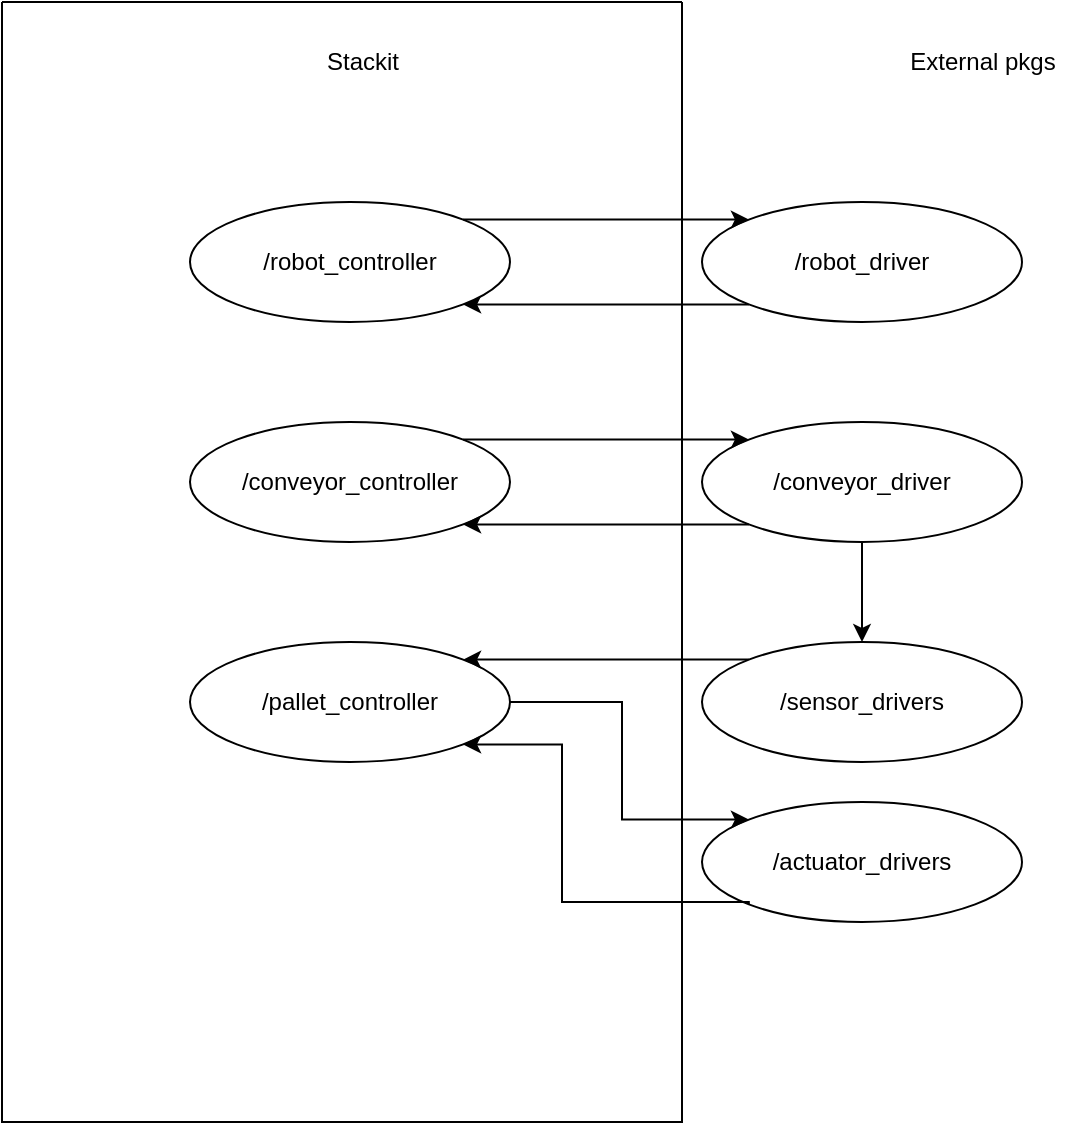 <mxfile version="21.0.10" type="github">
  <diagram name="Side-1" id="DsbVVO9F-8dWzqwAxhLw">
    <mxGraphModel dx="1377" dy="796" grid="1" gridSize="10" guides="1" tooltips="1" connect="1" arrows="1" fold="1" page="1" pageScale="1" pageWidth="827" pageHeight="1169" math="0" shadow="0">
      <root>
        <mxCell id="0" />
        <mxCell id="1" parent="0" />
        <mxCell id="1twYcJlG7N5wxxC2fT0R-14" style="edgeStyle=orthogonalEdgeStyle;rounded=0;orthogonalLoop=1;jettySize=auto;html=1;exitX=0;exitY=1;exitDx=0;exitDy=0;entryX=1;entryY=1;entryDx=0;entryDy=0;" edge="1" parent="1" source="1twYcJlG7N5wxxC2fT0R-7" target="1twYcJlG7N5wxxC2fT0R-5">
          <mxGeometry relative="1" as="geometry" />
        </mxCell>
        <mxCell id="1twYcJlG7N5wxxC2fT0R-7" value="/robot_driver" style="ellipse;whiteSpace=wrap;html=1;" vertex="1" parent="1">
          <mxGeometry x="470" y="180" width="160" height="60" as="geometry" />
        </mxCell>
        <mxCell id="1twYcJlG7N5wxxC2fT0R-9" value="" style="swimlane;startSize=0;" vertex="1" parent="1">
          <mxGeometry x="120" y="80" width="340" height="560" as="geometry" />
        </mxCell>
        <mxCell id="1twYcJlG7N5wxxC2fT0R-5" value="/robot_controller" style="ellipse;whiteSpace=wrap;html=1;" vertex="1" parent="1twYcJlG7N5wxxC2fT0R-9">
          <mxGeometry x="94" y="100" width="160" height="60" as="geometry" />
        </mxCell>
        <mxCell id="1twYcJlG7N5wxxC2fT0R-4" value="/conveyor_controller" style="ellipse;whiteSpace=wrap;html=1;" vertex="1" parent="1twYcJlG7N5wxxC2fT0R-9">
          <mxGeometry x="94" y="210" width="160" height="60" as="geometry" />
        </mxCell>
        <mxCell id="1twYcJlG7N5wxxC2fT0R-30" value="/pallet_controller" style="ellipse;whiteSpace=wrap;html=1;" vertex="1" parent="1twYcJlG7N5wxxC2fT0R-9">
          <mxGeometry x="94" y="320" width="160" height="60" as="geometry" />
        </mxCell>
        <mxCell id="1twYcJlG7N5wxxC2fT0R-10" value="Stackit" style="text;html=1;align=center;verticalAlign=middle;resizable=0;points=[];autosize=1;strokeColor=none;fillColor=none;" vertex="1" parent="1">
          <mxGeometry x="270" y="95" width="60" height="30" as="geometry" />
        </mxCell>
        <mxCell id="1twYcJlG7N5wxxC2fT0R-11" style="edgeStyle=orthogonalEdgeStyle;rounded=0;orthogonalLoop=1;jettySize=auto;html=1;entryX=0;entryY=0;entryDx=0;entryDy=0;exitX=1;exitY=0;exitDx=0;exitDy=0;" edge="1" parent="1" source="1twYcJlG7N5wxxC2fT0R-5" target="1twYcJlG7N5wxxC2fT0R-7">
          <mxGeometry relative="1" as="geometry" />
        </mxCell>
        <mxCell id="1twYcJlG7N5wxxC2fT0R-12" value="External pkgs" style="text;html=1;align=center;verticalAlign=middle;resizable=0;points=[];autosize=1;strokeColor=none;fillColor=none;" vertex="1" parent="1">
          <mxGeometry x="560" y="95" width="100" height="30" as="geometry" />
        </mxCell>
        <mxCell id="1twYcJlG7N5wxxC2fT0R-40" style="edgeStyle=orthogonalEdgeStyle;rounded=0;orthogonalLoop=1;jettySize=auto;html=1;exitX=0.5;exitY=1;exitDx=0;exitDy=0;entryX=0.5;entryY=0;entryDx=0;entryDy=0;" edge="1" parent="1" source="1twYcJlG7N5wxxC2fT0R-15" target="1twYcJlG7N5wxxC2fT0R-37">
          <mxGeometry relative="1" as="geometry" />
        </mxCell>
        <mxCell id="1twYcJlG7N5wxxC2fT0R-15" value="/conveyor_driver" style="ellipse;whiteSpace=wrap;html=1;" vertex="1" parent="1">
          <mxGeometry x="470" y="290" width="160" height="60" as="geometry" />
        </mxCell>
        <mxCell id="1twYcJlG7N5wxxC2fT0R-20" style="edgeStyle=orthogonalEdgeStyle;rounded=0;orthogonalLoop=1;jettySize=auto;html=1;exitX=1;exitY=0;exitDx=0;exitDy=0;entryX=0;entryY=0;entryDx=0;entryDy=0;" edge="1" parent="1" source="1twYcJlG7N5wxxC2fT0R-4" target="1twYcJlG7N5wxxC2fT0R-15">
          <mxGeometry relative="1" as="geometry" />
        </mxCell>
        <mxCell id="1twYcJlG7N5wxxC2fT0R-34" style="edgeStyle=orthogonalEdgeStyle;rounded=0;orthogonalLoop=1;jettySize=auto;html=1;exitX=0;exitY=1;exitDx=0;exitDy=0;entryX=1;entryY=1;entryDx=0;entryDy=0;" edge="1" parent="1" source="1twYcJlG7N5wxxC2fT0R-15" target="1twYcJlG7N5wxxC2fT0R-4">
          <mxGeometry relative="1" as="geometry">
            <mxPoint x="473.431" y="341.213" as="sourcePoint" />
          </mxGeometry>
        </mxCell>
        <mxCell id="1twYcJlG7N5wxxC2fT0R-32" value="/actuator_drivers" style="ellipse;whiteSpace=wrap;html=1;" vertex="1" parent="1">
          <mxGeometry x="470" y="480" width="160" height="60" as="geometry" />
        </mxCell>
        <mxCell id="1twYcJlG7N5wxxC2fT0R-31" style="edgeStyle=orthogonalEdgeStyle;rounded=0;orthogonalLoop=1;jettySize=auto;html=1;exitX=0;exitY=1;exitDx=0;exitDy=0;entryX=1;entryY=1;entryDx=0;entryDy=0;" edge="1" parent="1" source="1twYcJlG7N5wxxC2fT0R-32" target="1twYcJlG7N5wxxC2fT0R-30">
          <mxGeometry relative="1" as="geometry">
            <Array as="points">
              <mxPoint x="493" y="530" />
              <mxPoint x="400" y="530" />
              <mxPoint x="400" y="451" />
            </Array>
          </mxGeometry>
        </mxCell>
        <mxCell id="1twYcJlG7N5wxxC2fT0R-33" style="edgeStyle=orthogonalEdgeStyle;rounded=0;orthogonalLoop=1;jettySize=auto;html=1;exitX=1;exitY=0.5;exitDx=0;exitDy=0;entryX=0;entryY=0;entryDx=0;entryDy=0;" edge="1" parent="1" source="1twYcJlG7N5wxxC2fT0R-30" target="1twYcJlG7N5wxxC2fT0R-32">
          <mxGeometry relative="1" as="geometry">
            <Array as="points">
              <mxPoint x="430" y="430" />
              <mxPoint x="430" y="489" />
            </Array>
          </mxGeometry>
        </mxCell>
        <mxCell id="1twYcJlG7N5wxxC2fT0R-39" style="edgeStyle=orthogonalEdgeStyle;rounded=0;orthogonalLoop=1;jettySize=auto;html=1;exitX=0;exitY=0;exitDx=0;exitDy=0;entryX=1;entryY=0;entryDx=0;entryDy=0;" edge="1" parent="1" source="1twYcJlG7N5wxxC2fT0R-37" target="1twYcJlG7N5wxxC2fT0R-30">
          <mxGeometry relative="1" as="geometry">
            <Array as="points">
              <mxPoint x="400" y="409" />
              <mxPoint x="400" y="409" />
            </Array>
          </mxGeometry>
        </mxCell>
        <mxCell id="1twYcJlG7N5wxxC2fT0R-37" value="/sensor_drivers" style="ellipse;whiteSpace=wrap;html=1;" vertex="1" parent="1">
          <mxGeometry x="470" y="400" width="160" height="60" as="geometry" />
        </mxCell>
      </root>
    </mxGraphModel>
  </diagram>
</mxfile>
